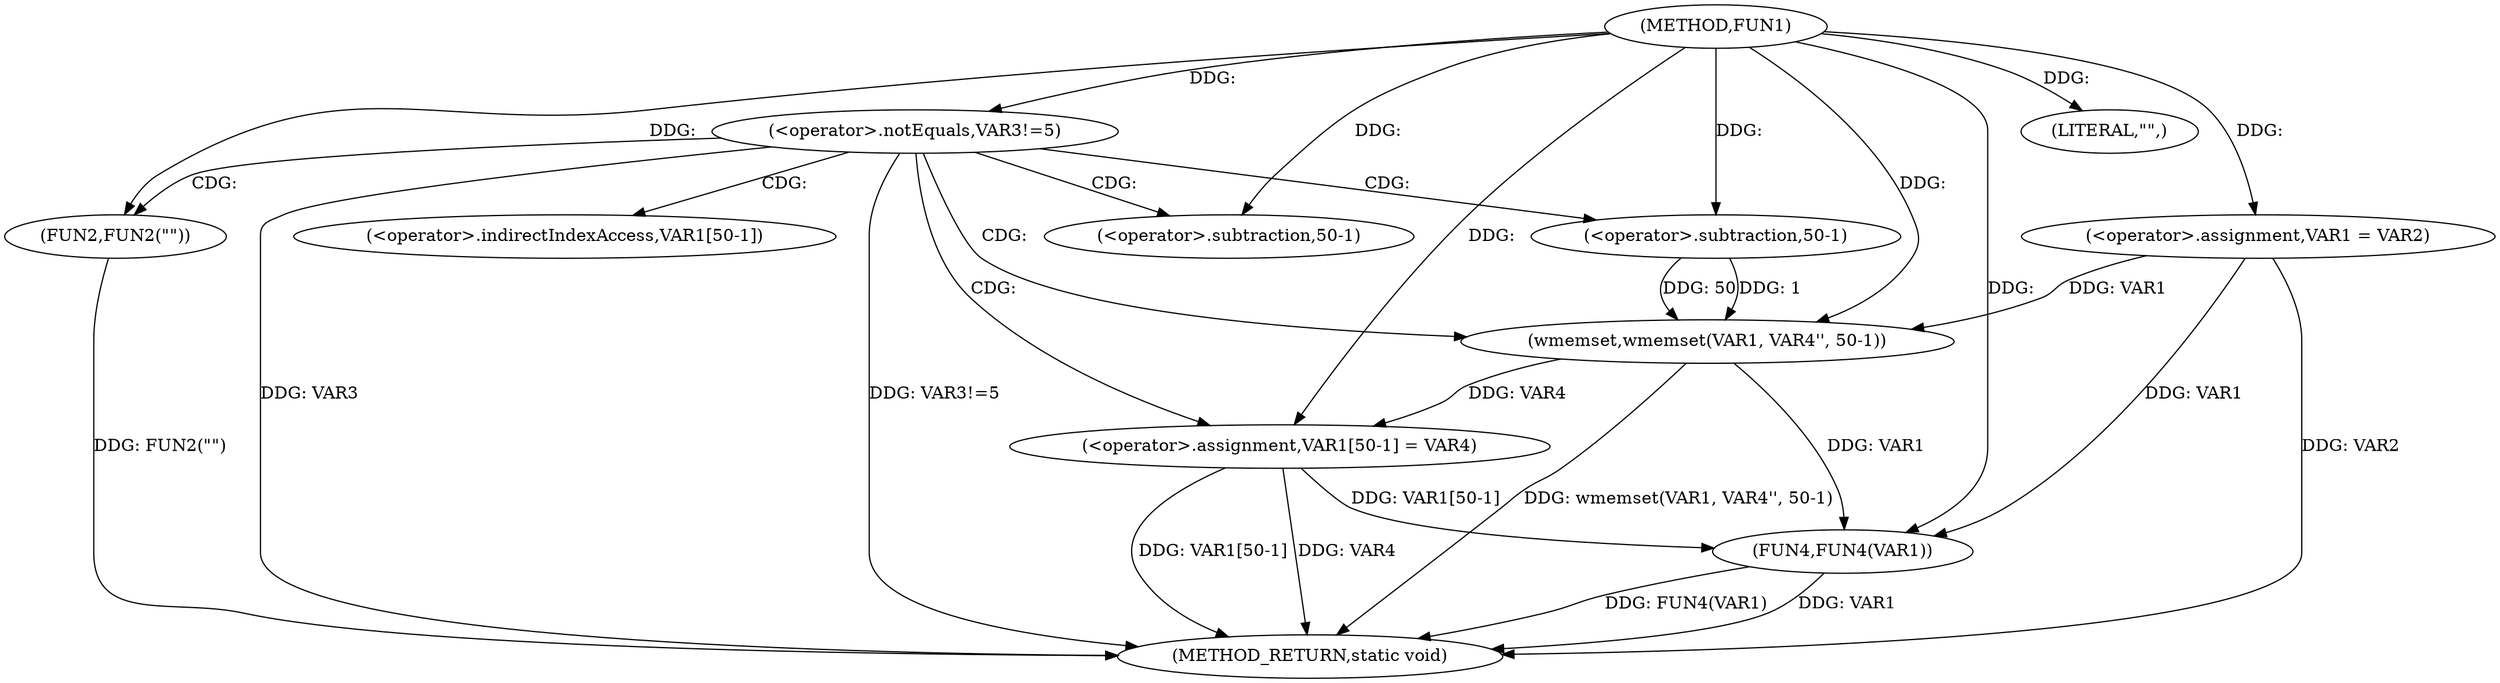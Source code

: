 digraph FUN1 {  
"1000100" [label = "(METHOD,FUN1)" ]
"1000133" [label = "(METHOD_RETURN,static void)" ]
"1000104" [label = "(<operator>.assignment,VAR1 = VAR2)" ]
"1000108" [label = "(<operator>.notEquals,VAR3!=5)" ]
"1000112" [label = "(FUN2,FUN2(\"\"))" ]
"1000116" [label = "(wmemset,wmemset(VAR1, VAR4'', 50-1))" ]
"1000119" [label = "(<operator>.subtraction,50-1)" ]
"1000122" [label = "(<operator>.assignment,VAR1[50-1] = VAR4)" ]
"1000125" [label = "(<operator>.subtraction,50-1)" ]
"1000130" [label = "(LITERAL,\"\",)" ]
"1000131" [label = "(FUN4,FUN4(VAR1))" ]
"1000123" [label = "(<operator>.indirectIndexAccess,VAR1[50-1])" ]
  "1000108" -> "1000133"  [ label = "DDG: VAR3!=5"] 
  "1000112" -> "1000133"  [ label = "DDG: FUN2(\"\")"] 
  "1000122" -> "1000133"  [ label = "DDG: VAR4"] 
  "1000116" -> "1000133"  [ label = "DDG: wmemset(VAR1, VAR4'', 50-1)"] 
  "1000131" -> "1000133"  [ label = "DDG: FUN4(VAR1)"] 
  "1000122" -> "1000133"  [ label = "DDG: VAR1[50-1]"] 
  "1000131" -> "1000133"  [ label = "DDG: VAR1"] 
  "1000104" -> "1000133"  [ label = "DDG: VAR2"] 
  "1000108" -> "1000133"  [ label = "DDG: VAR3"] 
  "1000100" -> "1000104"  [ label = "DDG: "] 
  "1000100" -> "1000108"  [ label = "DDG: "] 
  "1000100" -> "1000112"  [ label = "DDG: "] 
  "1000104" -> "1000116"  [ label = "DDG: VAR1"] 
  "1000100" -> "1000116"  [ label = "DDG: "] 
  "1000119" -> "1000116"  [ label = "DDG: 50"] 
  "1000119" -> "1000116"  [ label = "DDG: 1"] 
  "1000100" -> "1000119"  [ label = "DDG: "] 
  "1000116" -> "1000122"  [ label = "DDG: VAR4"] 
  "1000100" -> "1000122"  [ label = "DDG: "] 
  "1000100" -> "1000125"  [ label = "DDG: "] 
  "1000100" -> "1000130"  [ label = "DDG: "] 
  "1000116" -> "1000131"  [ label = "DDG: VAR1"] 
  "1000104" -> "1000131"  [ label = "DDG: VAR1"] 
  "1000122" -> "1000131"  [ label = "DDG: VAR1[50-1]"] 
  "1000100" -> "1000131"  [ label = "DDG: "] 
  "1000108" -> "1000112"  [ label = "CDG: "] 
  "1000108" -> "1000123"  [ label = "CDG: "] 
  "1000108" -> "1000125"  [ label = "CDG: "] 
  "1000108" -> "1000116"  [ label = "CDG: "] 
  "1000108" -> "1000119"  [ label = "CDG: "] 
  "1000108" -> "1000122"  [ label = "CDG: "] 
}
